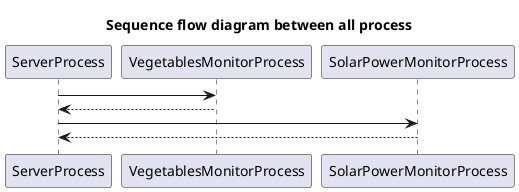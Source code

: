 @startuml
title Sequence flow diagram between all process

participant "ServerProcess" as Server
participant "VegetablesMonitorProcess" as VegetablesMonitor
participant "SolarPowerMonitorProcess" as SolarPowerMonitor

Server -> VegetablesMonitor
Server <-- VegetablesMonitor

Server -> SolarPowerMonitor
Server <-- SolarPowerMonitor
@enduml

